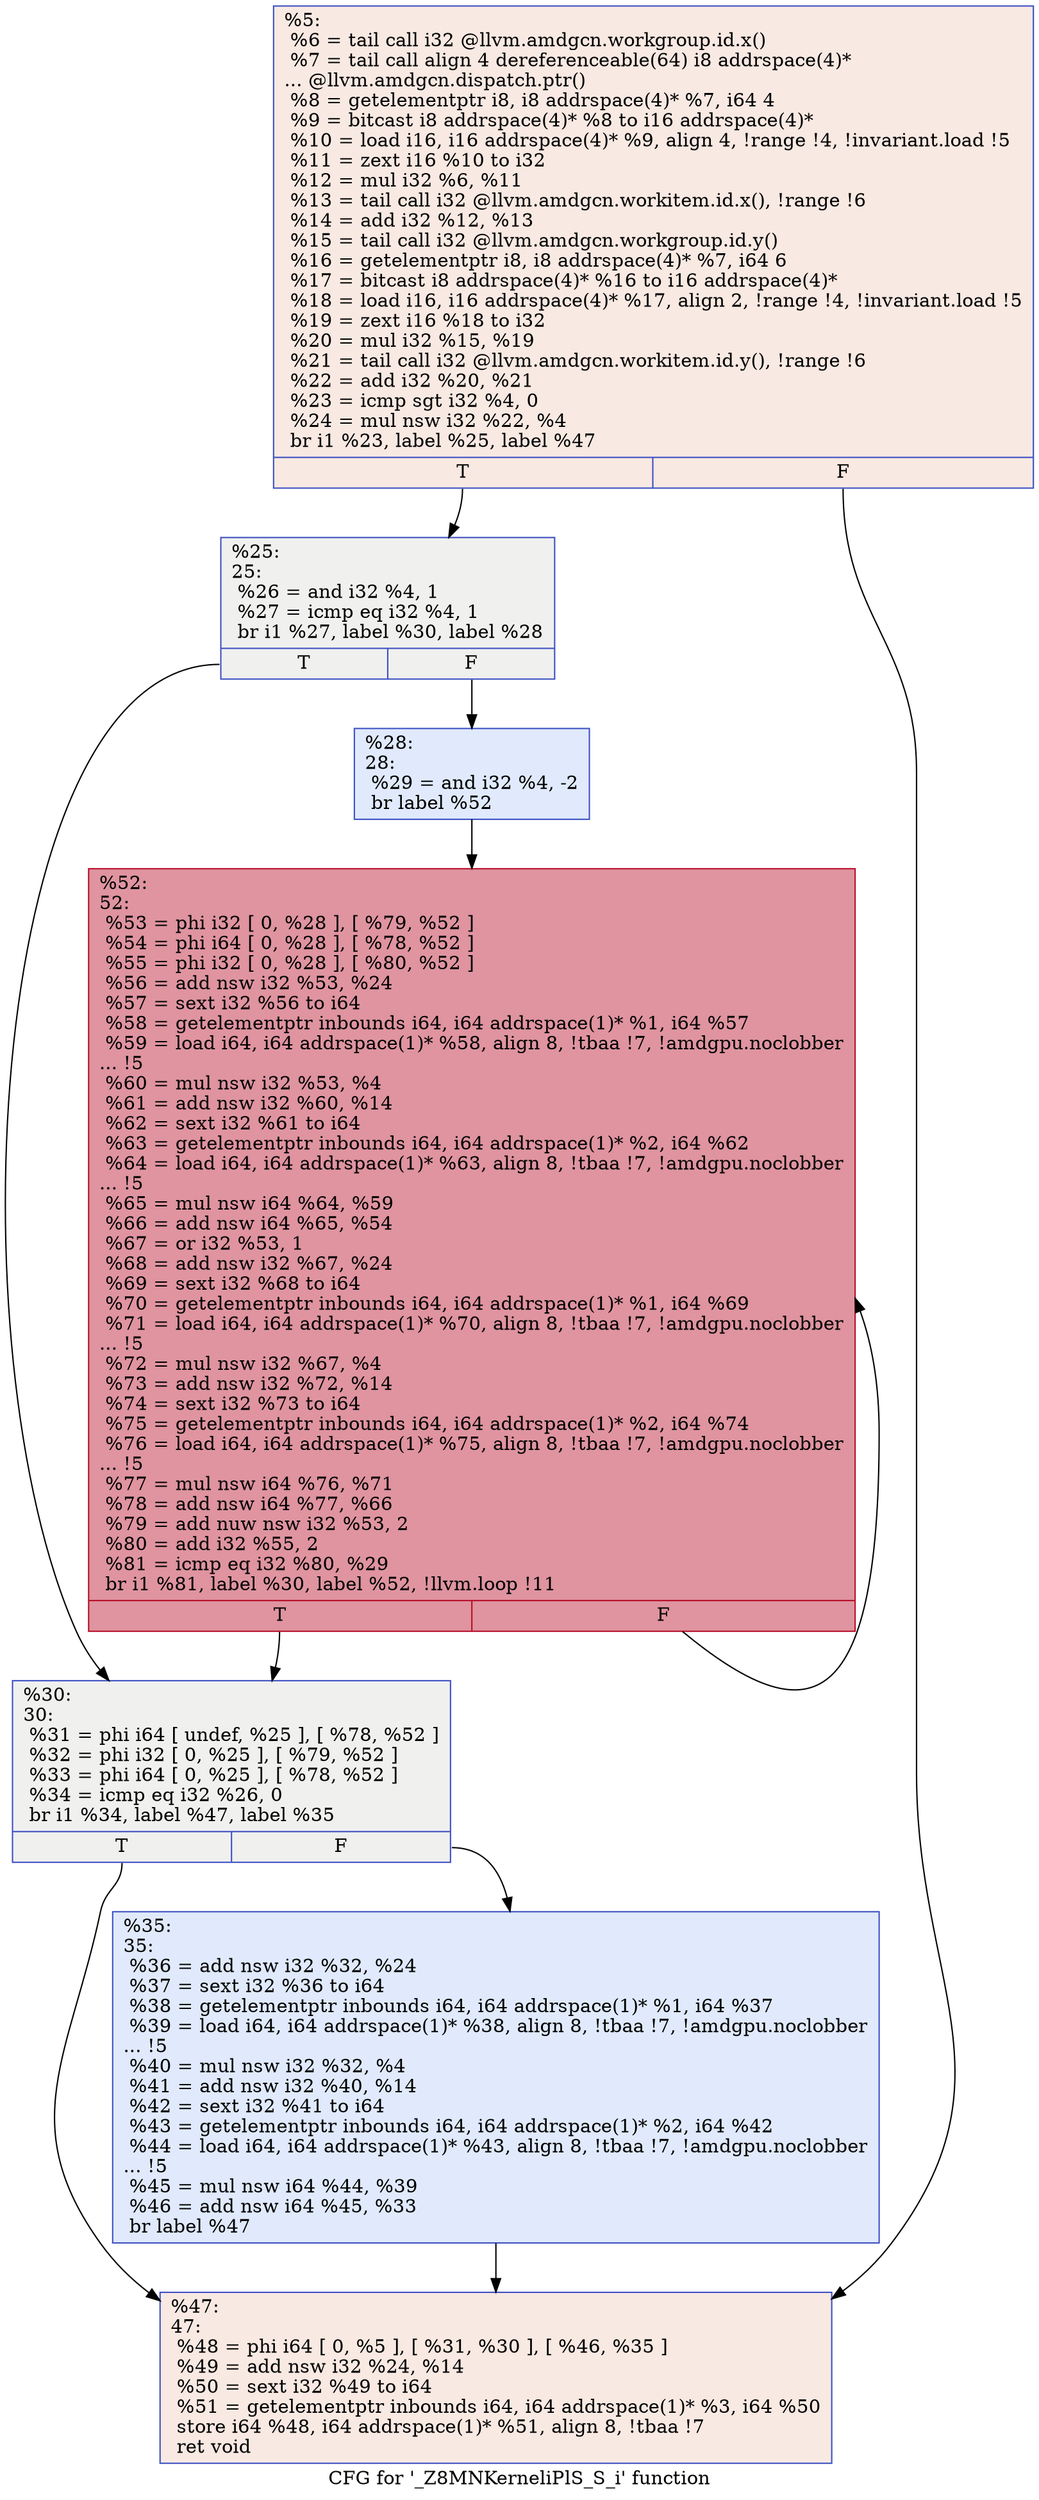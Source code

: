 digraph "CFG for '_Z8MNKerneliPlS_S_i' function" {
	label="CFG for '_Z8MNKerneliPlS_S_i' function";

	Node0x59fbc50 [shape=record,color="#3d50c3ff", style=filled, fillcolor="#efcebd70",label="{%5:\l  %6 = tail call i32 @llvm.amdgcn.workgroup.id.x()\l  %7 = tail call align 4 dereferenceable(64) i8 addrspace(4)*\l... @llvm.amdgcn.dispatch.ptr()\l  %8 = getelementptr i8, i8 addrspace(4)* %7, i64 4\l  %9 = bitcast i8 addrspace(4)* %8 to i16 addrspace(4)*\l  %10 = load i16, i16 addrspace(4)* %9, align 4, !range !4, !invariant.load !5\l  %11 = zext i16 %10 to i32\l  %12 = mul i32 %6, %11\l  %13 = tail call i32 @llvm.amdgcn.workitem.id.x(), !range !6\l  %14 = add i32 %12, %13\l  %15 = tail call i32 @llvm.amdgcn.workgroup.id.y()\l  %16 = getelementptr i8, i8 addrspace(4)* %7, i64 6\l  %17 = bitcast i8 addrspace(4)* %16 to i16 addrspace(4)*\l  %18 = load i16, i16 addrspace(4)* %17, align 2, !range !4, !invariant.load !5\l  %19 = zext i16 %18 to i32\l  %20 = mul i32 %15, %19\l  %21 = tail call i32 @llvm.amdgcn.workitem.id.y(), !range !6\l  %22 = add i32 %20, %21\l  %23 = icmp sgt i32 %4, 0\l  %24 = mul nsw i32 %22, %4\l  br i1 %23, label %25, label %47\l|{<s0>T|<s1>F}}"];
	Node0x59fbc50:s0 -> Node0x59ff610;
	Node0x59fbc50:s1 -> Node0x59ff6a0;
	Node0x59ff610 [shape=record,color="#3d50c3ff", style=filled, fillcolor="#dedcdb70",label="{%25:\l25:                                               \l  %26 = and i32 %4, 1\l  %27 = icmp eq i32 %4, 1\l  br i1 %27, label %30, label %28\l|{<s0>T|<s1>F}}"];
	Node0x59ff610:s0 -> Node0x59ff930;
	Node0x59ff610:s1 -> Node0x59ff980;
	Node0x59ff980 [shape=record,color="#3d50c3ff", style=filled, fillcolor="#b9d0f970",label="{%28:\l28:                                               \l  %29 = and i32 %4, -2\l  br label %52\l}"];
	Node0x59ff980 -> Node0x59ffb80;
	Node0x59ff930 [shape=record,color="#3d50c3ff", style=filled, fillcolor="#dedcdb70",label="{%30:\l30:                                               \l  %31 = phi i64 [ undef, %25 ], [ %78, %52 ]\l  %32 = phi i32 [ 0, %25 ], [ %79, %52 ]\l  %33 = phi i64 [ 0, %25 ], [ %78, %52 ]\l  %34 = icmp eq i32 %26, 0\l  br i1 %34, label %47, label %35\l|{<s0>T|<s1>F}}"];
	Node0x59ff930:s0 -> Node0x59ff6a0;
	Node0x59ff930:s1 -> Node0x5a00500;
	Node0x5a00500 [shape=record,color="#3d50c3ff", style=filled, fillcolor="#b9d0f970",label="{%35:\l35:                                               \l  %36 = add nsw i32 %32, %24\l  %37 = sext i32 %36 to i64\l  %38 = getelementptr inbounds i64, i64 addrspace(1)* %1, i64 %37\l  %39 = load i64, i64 addrspace(1)* %38, align 8, !tbaa !7, !amdgpu.noclobber\l... !5\l  %40 = mul nsw i32 %32, %4\l  %41 = add nsw i32 %40, %14\l  %42 = sext i32 %41 to i64\l  %43 = getelementptr inbounds i64, i64 addrspace(1)* %2, i64 %42\l  %44 = load i64, i64 addrspace(1)* %43, align 8, !tbaa !7, !amdgpu.noclobber\l... !5\l  %45 = mul nsw i64 %44, %39\l  %46 = add nsw i64 %45, %33\l  br label %47\l}"];
	Node0x5a00500 -> Node0x59ff6a0;
	Node0x59ff6a0 [shape=record,color="#3d50c3ff", style=filled, fillcolor="#efcebd70",label="{%47:\l47:                                               \l  %48 = phi i64 [ 0, %5 ], [ %31, %30 ], [ %46, %35 ]\l  %49 = add nsw i32 %24, %14\l  %50 = sext i32 %49 to i64\l  %51 = getelementptr inbounds i64, i64 addrspace(1)* %3, i64 %50\l  store i64 %48, i64 addrspace(1)* %51, align 8, !tbaa !7\l  ret void\l}"];
	Node0x59ffb80 [shape=record,color="#b70d28ff", style=filled, fillcolor="#b70d2870",label="{%52:\l52:                                               \l  %53 = phi i32 [ 0, %28 ], [ %79, %52 ]\l  %54 = phi i64 [ 0, %28 ], [ %78, %52 ]\l  %55 = phi i32 [ 0, %28 ], [ %80, %52 ]\l  %56 = add nsw i32 %53, %24\l  %57 = sext i32 %56 to i64\l  %58 = getelementptr inbounds i64, i64 addrspace(1)* %1, i64 %57\l  %59 = load i64, i64 addrspace(1)* %58, align 8, !tbaa !7, !amdgpu.noclobber\l... !5\l  %60 = mul nsw i32 %53, %4\l  %61 = add nsw i32 %60, %14\l  %62 = sext i32 %61 to i64\l  %63 = getelementptr inbounds i64, i64 addrspace(1)* %2, i64 %62\l  %64 = load i64, i64 addrspace(1)* %63, align 8, !tbaa !7, !amdgpu.noclobber\l... !5\l  %65 = mul nsw i64 %64, %59\l  %66 = add nsw i64 %65, %54\l  %67 = or i32 %53, 1\l  %68 = add nsw i32 %67, %24\l  %69 = sext i32 %68 to i64\l  %70 = getelementptr inbounds i64, i64 addrspace(1)* %1, i64 %69\l  %71 = load i64, i64 addrspace(1)* %70, align 8, !tbaa !7, !amdgpu.noclobber\l... !5\l  %72 = mul nsw i32 %67, %4\l  %73 = add nsw i32 %72, %14\l  %74 = sext i32 %73 to i64\l  %75 = getelementptr inbounds i64, i64 addrspace(1)* %2, i64 %74\l  %76 = load i64, i64 addrspace(1)* %75, align 8, !tbaa !7, !amdgpu.noclobber\l... !5\l  %77 = mul nsw i64 %76, %71\l  %78 = add nsw i64 %77, %66\l  %79 = add nuw nsw i32 %53, 2\l  %80 = add i32 %55, 2\l  %81 = icmp eq i32 %80, %29\l  br i1 %81, label %30, label %52, !llvm.loop !11\l|{<s0>T|<s1>F}}"];
	Node0x59ffb80:s0 -> Node0x59ff930;
	Node0x59ffb80:s1 -> Node0x59ffb80;
}
